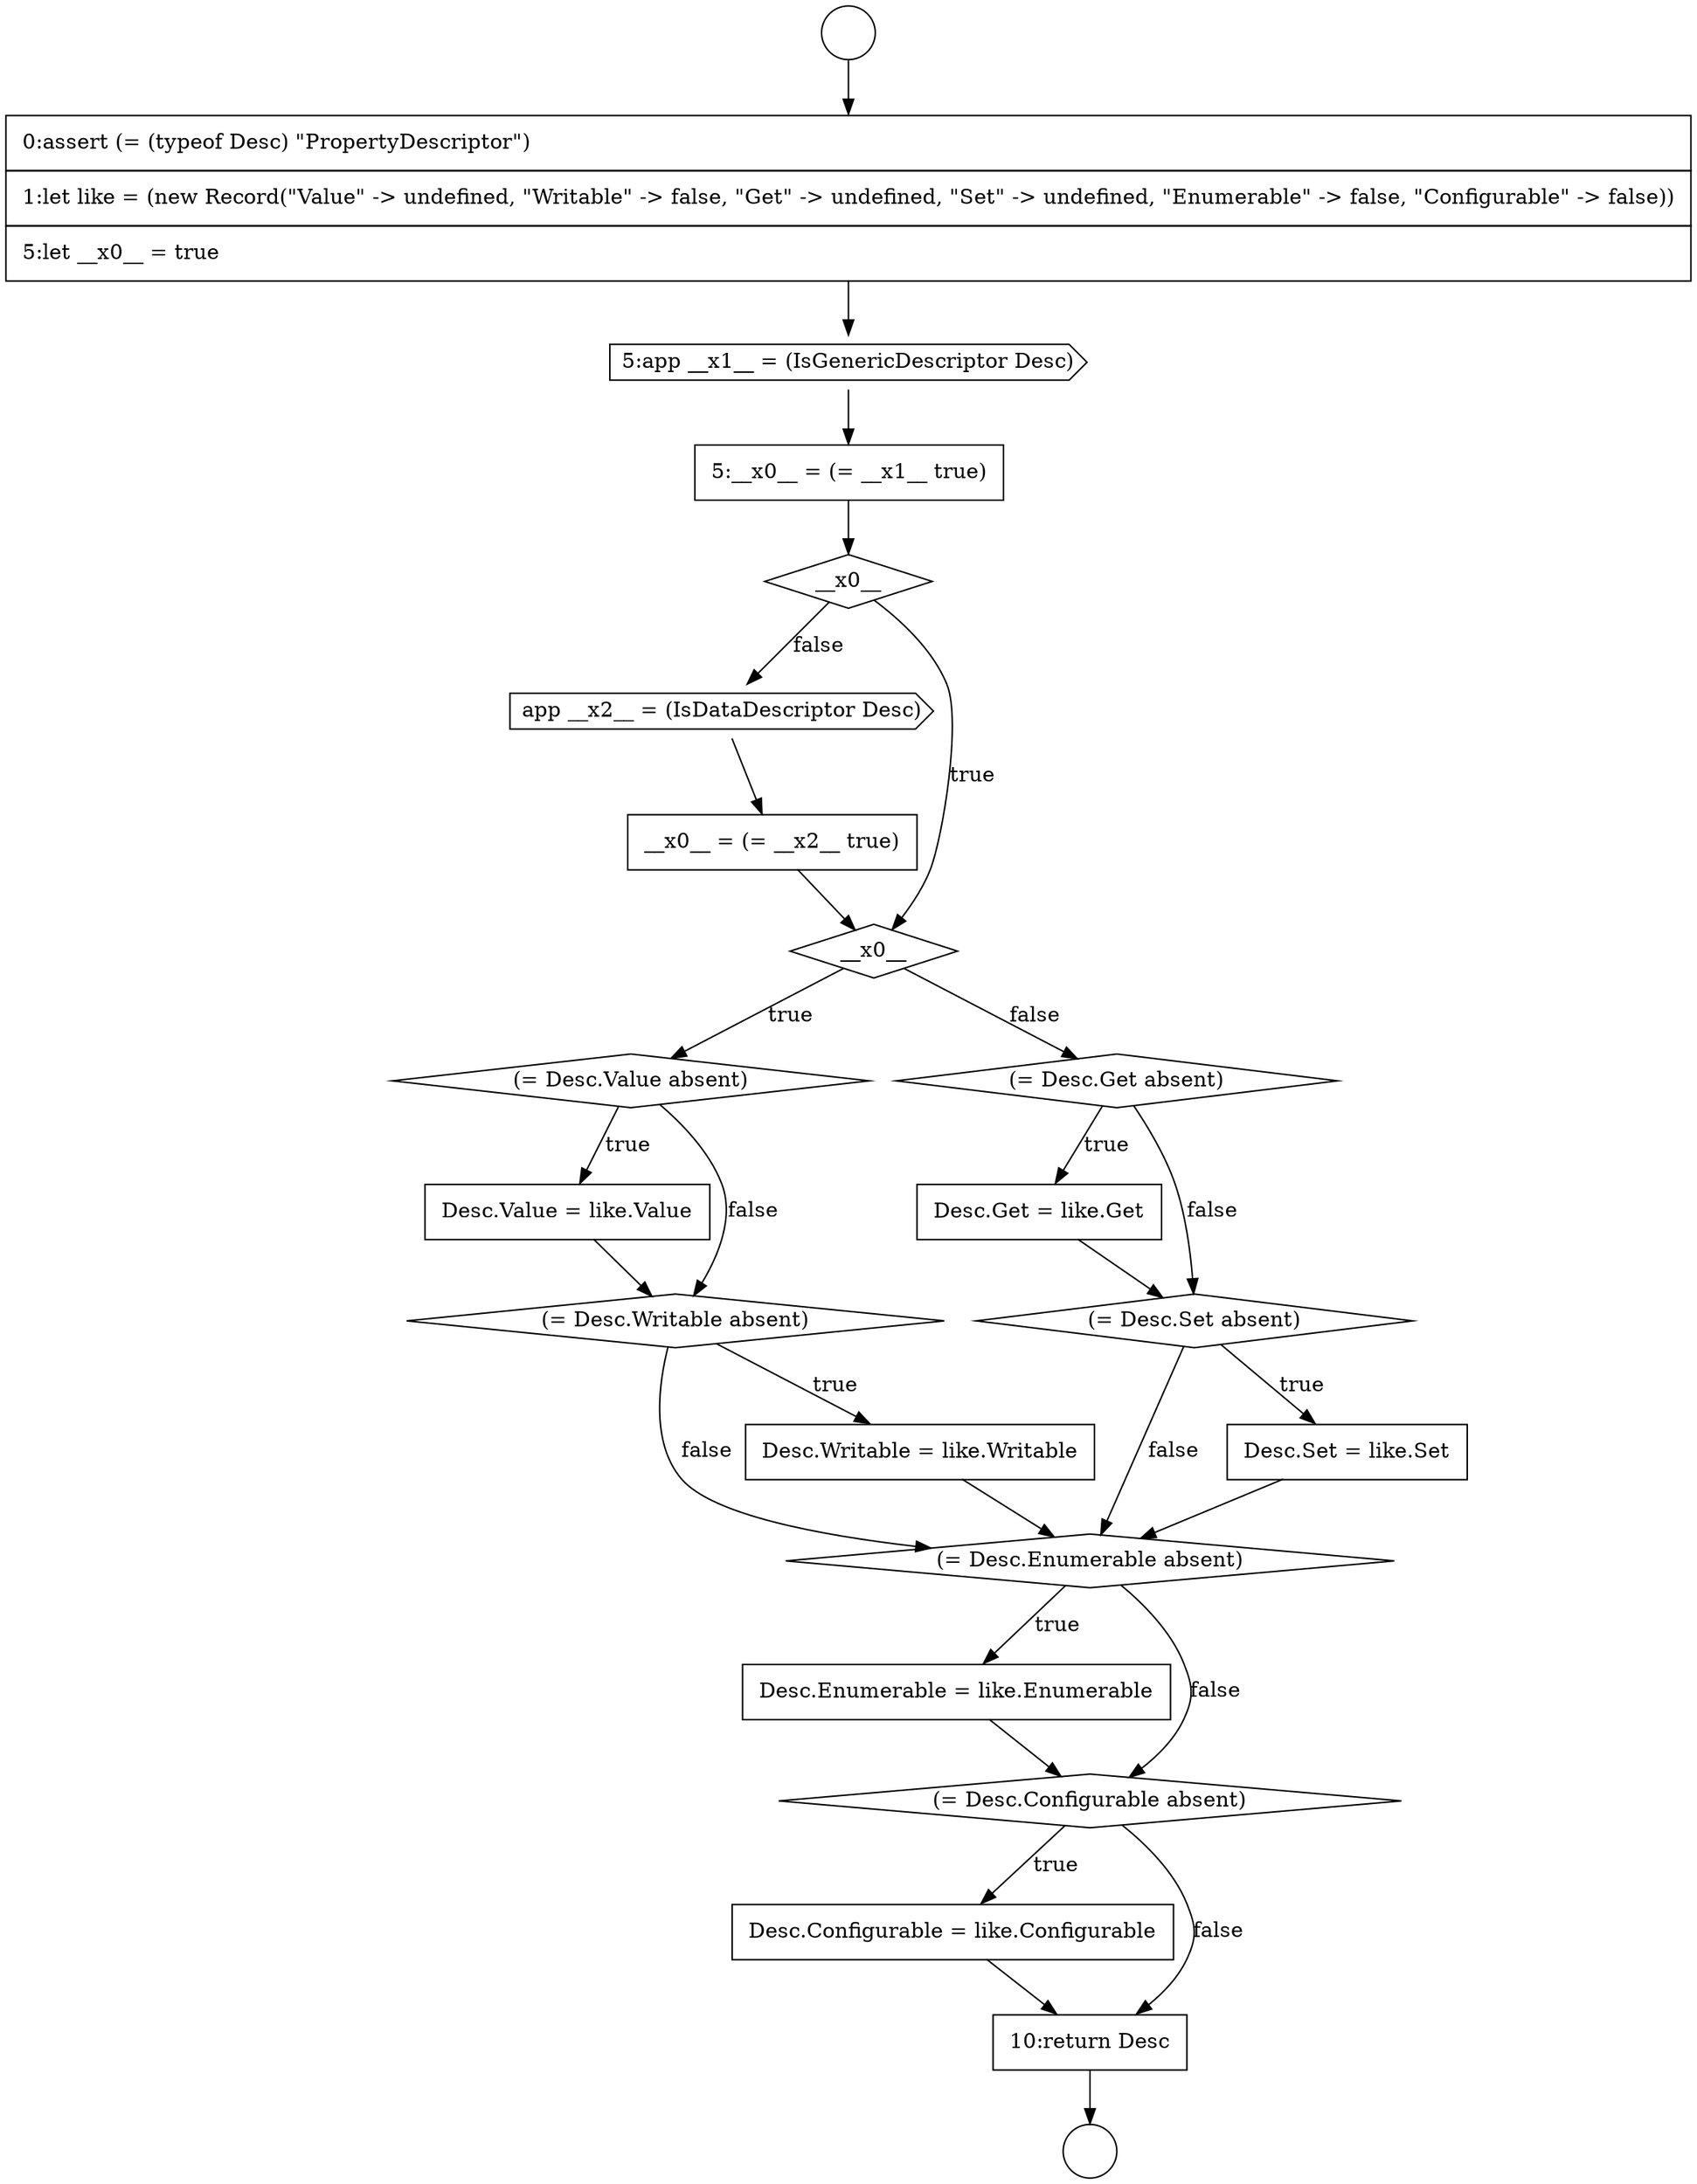 digraph {
  node0 [shape=circle label=" " color="black" fillcolor="white" style=filled]
  node5 [shape=diamond, label=<<font color="black">__x0__</font>> color="black" fillcolor="white" style=filled]
  node10 [shape=none, margin=0, label=<<font color="black">
    <table border="0" cellborder="1" cellspacing="0" cellpadding="10">
      <tr><td align="left">Desc.Value = like.Value</td></tr>
    </table>
  </font>> color="black" fillcolor="white" style=filled]
  node14 [shape=none, margin=0, label=<<font color="black">
    <table border="0" cellborder="1" cellspacing="0" cellpadding="10">
      <tr><td align="left">Desc.Get = like.Get</td></tr>
    </table>
  </font>> color="black" fillcolor="white" style=filled]
  node20 [shape=none, margin=0, label=<<font color="black">
    <table border="0" cellborder="1" cellspacing="0" cellpadding="10">
      <tr><td align="left">Desc.Configurable = like.Configurable</td></tr>
    </table>
  </font>> color="black" fillcolor="white" style=filled]
  node1 [shape=circle label=" " color="black" fillcolor="white" style=filled]
  node6 [shape=cds, label=<<font color="black">app __x2__ = (IsDataDescriptor Desc)</font>> color="black" fillcolor="white" style=filled]
  node21 [shape=none, margin=0, label=<<font color="black">
    <table border="0" cellborder="1" cellspacing="0" cellpadding="10">
      <tr><td align="left">10:return Desc</td></tr>
    </table>
  </font>> color="black" fillcolor="white" style=filled]
  node9 [shape=diamond, label=<<font color="black">(= Desc.Value absent)</font>> color="black" fillcolor="white" style=filled]
  node13 [shape=diamond, label=<<font color="black">(= Desc.Get absent)</font>> color="black" fillcolor="white" style=filled]
  node2 [shape=none, margin=0, label=<<font color="black">
    <table border="0" cellborder="1" cellspacing="0" cellpadding="10">
      <tr><td align="left">0:assert (= (typeof Desc) &quot;PropertyDescriptor&quot;)</td></tr>
      <tr><td align="left">1:let like = (new Record(&quot;Value&quot; -&gt; undefined, &quot;Writable&quot; -&gt; false, &quot;Get&quot; -&gt; undefined, &quot;Set&quot; -&gt; undefined, &quot;Enumerable&quot; -&gt; false, &quot;Configurable&quot; -&gt; false))</td></tr>
      <tr><td align="left">5:let __x0__ = true</td></tr>
    </table>
  </font>> color="black" fillcolor="white" style=filled]
  node17 [shape=diamond, label=<<font color="black">(= Desc.Enumerable absent)</font>> color="black" fillcolor="white" style=filled]
  node12 [shape=none, margin=0, label=<<font color="black">
    <table border="0" cellborder="1" cellspacing="0" cellpadding="10">
      <tr><td align="left">Desc.Writable = like.Writable</td></tr>
    </table>
  </font>> color="black" fillcolor="white" style=filled]
  node7 [shape=none, margin=0, label=<<font color="black">
    <table border="0" cellborder="1" cellspacing="0" cellpadding="10">
      <tr><td align="left">__x0__ = (= __x2__ true)</td></tr>
    </table>
  </font>> color="black" fillcolor="white" style=filled]
  node3 [shape=cds, label=<<font color="black">5:app __x1__ = (IsGenericDescriptor Desc)</font>> color="black" fillcolor="white" style=filled]
  node18 [shape=none, margin=0, label=<<font color="black">
    <table border="0" cellborder="1" cellspacing="0" cellpadding="10">
      <tr><td align="left">Desc.Enumerable = like.Enumerable</td></tr>
    </table>
  </font>> color="black" fillcolor="white" style=filled]
  node16 [shape=none, margin=0, label=<<font color="black">
    <table border="0" cellborder="1" cellspacing="0" cellpadding="10">
      <tr><td align="left">Desc.Set = like.Set</td></tr>
    </table>
  </font>> color="black" fillcolor="white" style=filled]
  node11 [shape=diamond, label=<<font color="black">(= Desc.Writable absent)</font>> color="black" fillcolor="white" style=filled]
  node8 [shape=diamond, label=<<font color="black">__x0__</font>> color="black" fillcolor="white" style=filled]
  node19 [shape=diamond, label=<<font color="black">(= Desc.Configurable absent)</font>> color="black" fillcolor="white" style=filled]
  node4 [shape=none, margin=0, label=<<font color="black">
    <table border="0" cellborder="1" cellspacing="0" cellpadding="10">
      <tr><td align="left">5:__x0__ = (= __x1__ true)</td></tr>
    </table>
  </font>> color="black" fillcolor="white" style=filled]
  node15 [shape=diamond, label=<<font color="black">(= Desc.Set absent)</font>> color="black" fillcolor="white" style=filled]
  node3 -> node4 [ color="black"]
  node11 -> node12 [label=<<font color="black">true</font>> color="black"]
  node11 -> node17 [label=<<font color="black">false</font>> color="black"]
  node13 -> node14 [label=<<font color="black">true</font>> color="black"]
  node13 -> node15 [label=<<font color="black">false</font>> color="black"]
  node9 -> node10 [label=<<font color="black">true</font>> color="black"]
  node9 -> node11 [label=<<font color="black">false</font>> color="black"]
  node6 -> node7 [ color="black"]
  node15 -> node16 [label=<<font color="black">true</font>> color="black"]
  node15 -> node17 [label=<<font color="black">false</font>> color="black"]
  node14 -> node15 [ color="black"]
  node21 -> node1 [ color="black"]
  node10 -> node11 [ color="black"]
  node4 -> node5 [ color="black"]
  node20 -> node21 [ color="black"]
  node5 -> node8 [label=<<font color="black">true</font>> color="black"]
  node5 -> node6 [label=<<font color="black">false</font>> color="black"]
  node16 -> node17 [ color="black"]
  node17 -> node18 [label=<<font color="black">true</font>> color="black"]
  node17 -> node19 [label=<<font color="black">false</font>> color="black"]
  node12 -> node17 [ color="black"]
  node7 -> node8 [ color="black"]
  node18 -> node19 [ color="black"]
  node2 -> node3 [ color="black"]
  node8 -> node9 [label=<<font color="black">true</font>> color="black"]
  node8 -> node13 [label=<<font color="black">false</font>> color="black"]
  node0 -> node2 [ color="black"]
  node19 -> node20 [label=<<font color="black">true</font>> color="black"]
  node19 -> node21 [label=<<font color="black">false</font>> color="black"]
}
